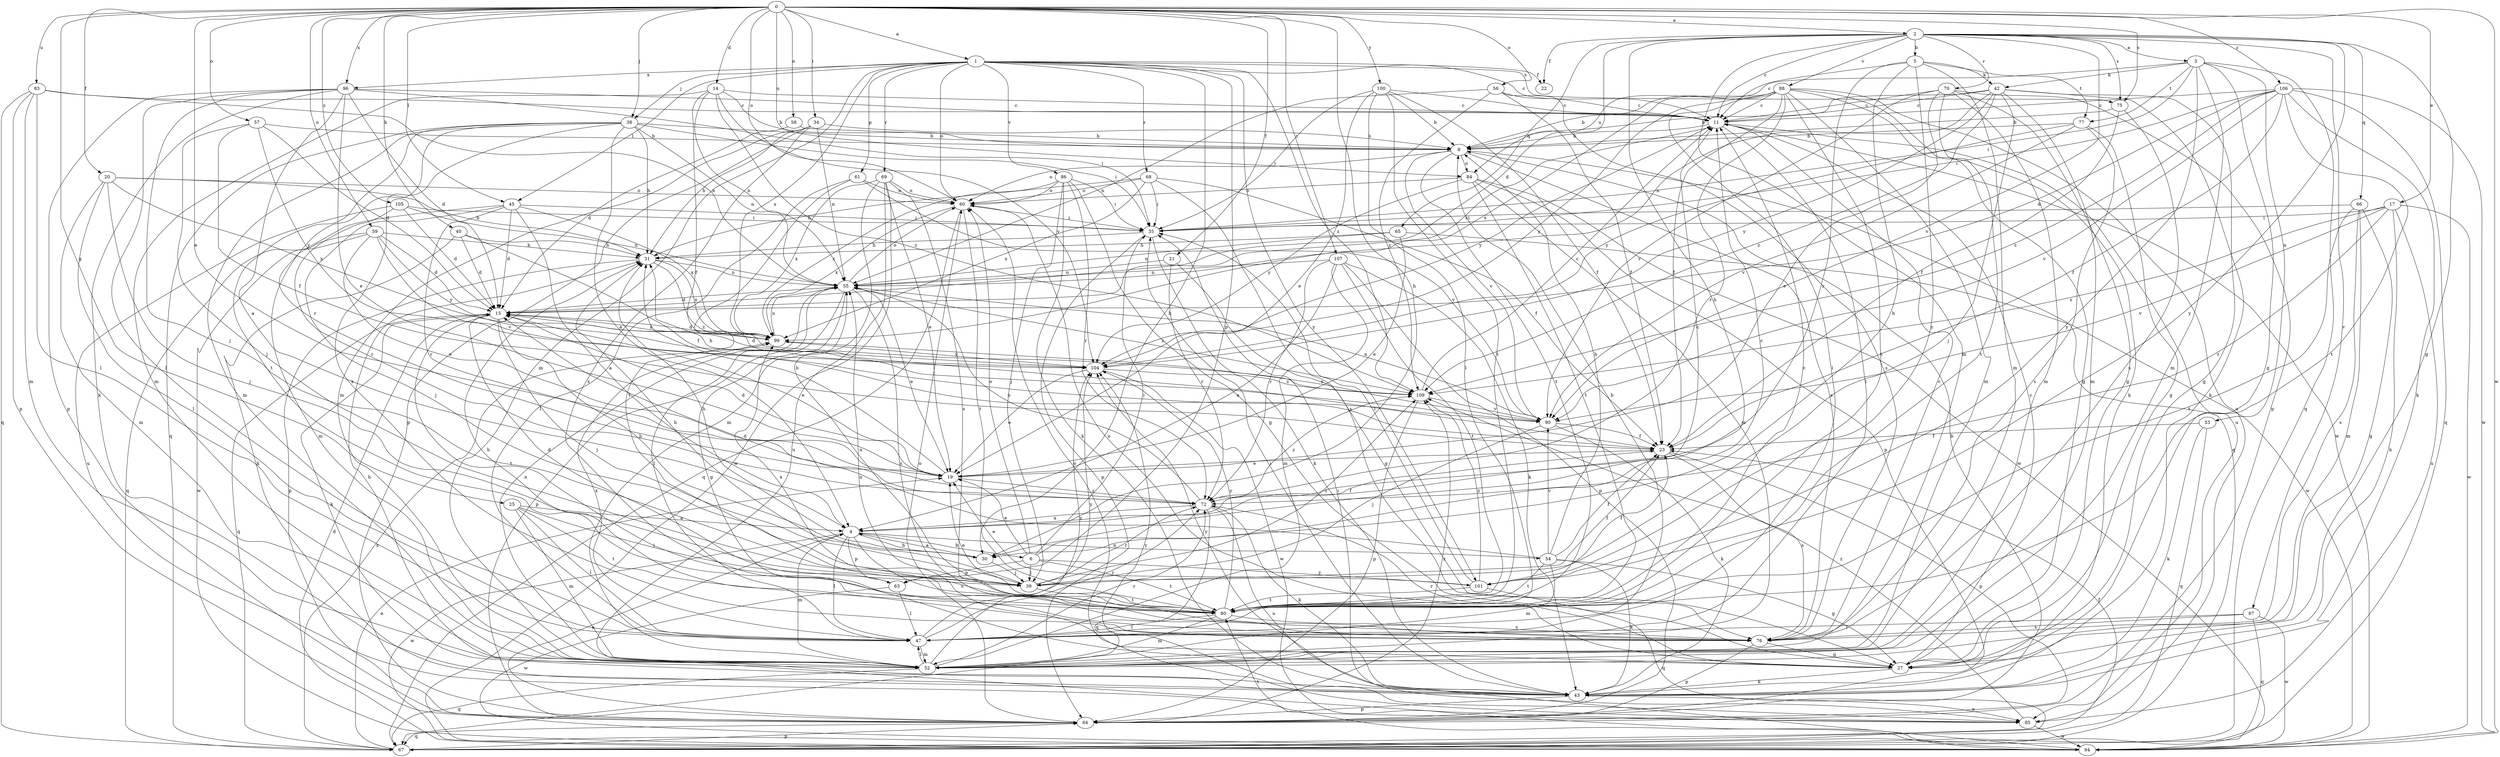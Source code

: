 strict digraph  {
0;
1;
2;
3;
4;
5;
6;
8;
11;
14;
15;
17;
19;
20;
21;
22;
23;
25;
27;
30;
31;
34;
35;
38;
39;
40;
42;
43;
45;
47;
52;
53;
54;
55;
56;
57;
58;
59;
60;
61;
63;
64;
65;
66;
67;
68;
69;
70;
72;
75;
76;
77;
80;
83;
84;
85;
86;
87;
88;
90;
94;
96;
99;
100;
101;
104;
105;
106;
107;
109;
0 -> 1  [label=a];
0 -> 2  [label=a];
0 -> 14  [label=d];
0 -> 17  [label=e];
0 -> 19  [label=e];
0 -> 20  [label=f];
0 -> 21  [label=f];
0 -> 25  [label=g];
0 -> 30  [label=h];
0 -> 34  [label=i];
0 -> 38  [label=j];
0 -> 40  [label=k];
0 -> 45  [label=l];
0 -> 56  [label=o];
0 -> 57  [label=o];
0 -> 58  [label=o];
0 -> 59  [label=o];
0 -> 60  [label=o];
0 -> 75  [label=s];
0 -> 83  [label=u];
0 -> 84  [label=u];
0 -> 94  [label=w];
0 -> 96  [label=x];
0 -> 100  [label=y];
0 -> 105  [label=z];
0 -> 106  [label=z];
0 -> 107  [label=z];
1 -> 11  [label=c];
1 -> 22  [label=f];
1 -> 30  [label=h];
1 -> 38  [label=j];
1 -> 45  [label=l];
1 -> 52  [label=m];
1 -> 60  [label=o];
1 -> 61  [label=p];
1 -> 63  [label=p];
1 -> 68  [label=r];
1 -> 69  [label=r];
1 -> 75  [label=s];
1 -> 86  [label=v];
1 -> 96  [label=x];
1 -> 99  [label=x];
1 -> 101  [label=y];
1 -> 109  [label=z];
2 -> 3  [label=a];
2 -> 5  [label=b];
2 -> 11  [label=c];
2 -> 15  [label=d];
2 -> 22  [label=f];
2 -> 27  [label=g];
2 -> 30  [label=h];
2 -> 52  [label=m];
2 -> 65  [label=q];
2 -> 66  [label=q];
2 -> 70  [label=r];
2 -> 75  [label=s];
2 -> 87  [label=v];
2 -> 88  [label=v];
2 -> 90  [label=v];
2 -> 101  [label=y];
3 -> 27  [label=g];
3 -> 35  [label=i];
3 -> 42  [label=k];
3 -> 52  [label=m];
3 -> 53  [label=n];
3 -> 67  [label=q];
3 -> 77  [label=t];
3 -> 84  [label=u];
3 -> 101  [label=y];
4 -> 6  [label=b];
4 -> 11  [label=c];
4 -> 23  [label=f];
4 -> 30  [label=h];
4 -> 47  [label=l];
4 -> 52  [label=m];
4 -> 54  [label=n];
4 -> 63  [label=p];
4 -> 76  [label=s];
4 -> 94  [label=w];
5 -> 11  [label=c];
5 -> 30  [label=h];
5 -> 42  [label=k];
5 -> 52  [label=m];
5 -> 72  [label=r];
5 -> 77  [label=t];
5 -> 101  [label=y];
6 -> 11  [label=c];
6 -> 19  [label=e];
6 -> 35  [label=i];
6 -> 39  [label=j];
6 -> 60  [label=o];
6 -> 63  [label=p];
6 -> 80  [label=t];
6 -> 101  [label=y];
8 -> 60  [label=o];
8 -> 67  [label=q];
8 -> 76  [label=s];
8 -> 80  [label=t];
8 -> 84  [label=u];
8 -> 90  [label=v];
11 -> 8  [label=b];
11 -> 47  [label=l];
11 -> 85  [label=u];
11 -> 94  [label=w];
11 -> 104  [label=y];
14 -> 8  [label=b];
14 -> 11  [label=c];
14 -> 23  [label=f];
14 -> 52  [label=m];
14 -> 55  [label=n];
14 -> 104  [label=y];
14 -> 109  [label=z];
15 -> 11  [label=c];
15 -> 19  [label=e];
15 -> 30  [label=h];
15 -> 39  [label=j];
15 -> 43  [label=k];
15 -> 67  [label=q];
15 -> 80  [label=t];
15 -> 99  [label=x];
17 -> 35  [label=i];
17 -> 43  [label=k];
17 -> 72  [label=r];
17 -> 85  [label=u];
17 -> 90  [label=v];
17 -> 94  [label=w];
17 -> 109  [label=z];
19 -> 15  [label=d];
19 -> 31  [label=h];
19 -> 72  [label=r];
20 -> 31  [label=h];
20 -> 39  [label=j];
20 -> 47  [label=l];
20 -> 52  [label=m];
20 -> 60  [label=o];
20 -> 99  [label=x];
21 -> 27  [label=g];
21 -> 55  [label=n];
21 -> 72  [label=r];
23 -> 19  [label=e];
23 -> 64  [label=p];
23 -> 76  [label=s];
25 -> 4  [label=a];
25 -> 39  [label=j];
25 -> 47  [label=l];
25 -> 52  [label=m];
25 -> 80  [label=t];
27 -> 11  [label=c];
27 -> 43  [label=k];
27 -> 55  [label=n];
27 -> 60  [label=o];
27 -> 72  [label=r];
30 -> 4  [label=a];
30 -> 31  [label=h];
30 -> 39  [label=j];
31 -> 55  [label=n];
31 -> 64  [label=p];
31 -> 99  [label=x];
31 -> 109  [label=z];
34 -> 8  [label=b];
34 -> 31  [label=h];
34 -> 52  [label=m];
34 -> 55  [label=n];
34 -> 64  [label=p];
34 -> 76  [label=s];
35 -> 31  [label=h];
35 -> 43  [label=k];
35 -> 64  [label=p];
38 -> 4  [label=a];
38 -> 8  [label=b];
38 -> 31  [label=h];
38 -> 35  [label=i];
38 -> 52  [label=m];
38 -> 55  [label=n];
38 -> 67  [label=q];
38 -> 72  [label=r];
38 -> 76  [label=s];
38 -> 80  [label=t];
39 -> 23  [label=f];
39 -> 31  [label=h];
39 -> 72  [label=r];
39 -> 80  [label=t];
39 -> 109  [label=z];
40 -> 15  [label=d];
40 -> 23  [label=f];
40 -> 31  [label=h];
40 -> 43  [label=k];
42 -> 8  [label=b];
42 -> 11  [label=c];
42 -> 27  [label=g];
42 -> 39  [label=j];
42 -> 43  [label=k];
42 -> 52  [label=m];
42 -> 55  [label=n];
42 -> 104  [label=y];
42 -> 109  [label=z];
43 -> 31  [label=h];
43 -> 35  [label=i];
43 -> 64  [label=p];
43 -> 85  [label=u];
43 -> 104  [label=y];
45 -> 4  [label=a];
45 -> 15  [label=d];
45 -> 35  [label=i];
45 -> 39  [label=j];
45 -> 52  [label=m];
45 -> 72  [label=r];
45 -> 99  [label=x];
47 -> 8  [label=b];
47 -> 52  [label=m];
47 -> 72  [label=r];
47 -> 99  [label=x];
47 -> 104  [label=y];
52 -> 47  [label=l];
52 -> 55  [label=n];
52 -> 67  [label=q];
52 -> 72  [label=r];
52 -> 104  [label=y];
53 -> 23  [label=f];
53 -> 43  [label=k];
53 -> 67  [label=q];
54 -> 8  [label=b];
54 -> 15  [label=d];
54 -> 23  [label=f];
54 -> 27  [label=g];
54 -> 43  [label=k];
54 -> 52  [label=m];
54 -> 80  [label=t];
54 -> 90  [label=v];
55 -> 15  [label=d];
55 -> 19  [label=e];
55 -> 27  [label=g];
55 -> 47  [label=l];
55 -> 60  [label=o];
55 -> 64  [label=p];
55 -> 76  [label=s];
55 -> 109  [label=z];
56 -> 11  [label=c];
56 -> 23  [label=f];
56 -> 55  [label=n];
56 -> 76  [label=s];
56 -> 109  [label=z];
57 -> 8  [label=b];
57 -> 15  [label=d];
57 -> 23  [label=f];
57 -> 39  [label=j];
57 -> 104  [label=y];
58 -> 8  [label=b];
58 -> 15  [label=d];
59 -> 15  [label=d];
59 -> 19  [label=e];
59 -> 31  [label=h];
59 -> 67  [label=q];
59 -> 90  [label=v];
59 -> 94  [label=w];
59 -> 104  [label=y];
60 -> 35  [label=i];
60 -> 67  [label=q];
60 -> 80  [label=t];
60 -> 99  [label=x];
61 -> 47  [label=l];
61 -> 60  [label=o];
61 -> 80  [label=t];
61 -> 90  [label=v];
63 -> 15  [label=d];
63 -> 47  [label=l];
63 -> 94  [label=w];
64 -> 4  [label=a];
64 -> 8  [label=b];
64 -> 60  [label=o];
64 -> 67  [label=q];
64 -> 109  [label=z];
65 -> 19  [label=e];
65 -> 31  [label=h];
65 -> 55  [label=n];
65 -> 94  [label=w];
66 -> 27  [label=g];
66 -> 35  [label=i];
66 -> 52  [label=m];
66 -> 76  [label=s];
66 -> 80  [label=t];
67 -> 19  [label=e];
67 -> 23  [label=f];
67 -> 64  [label=p];
67 -> 99  [label=x];
68 -> 23  [label=f];
68 -> 31  [label=h];
68 -> 35  [label=i];
68 -> 60  [label=o];
68 -> 76  [label=s];
68 -> 99  [label=x];
69 -> 19  [label=e];
69 -> 52  [label=m];
69 -> 60  [label=o];
69 -> 76  [label=s];
69 -> 85  [label=u];
69 -> 94  [label=w];
69 -> 99  [label=x];
70 -> 11  [label=c];
70 -> 19  [label=e];
70 -> 27  [label=g];
70 -> 52  [label=m];
70 -> 64  [label=p];
70 -> 80  [label=t];
70 -> 90  [label=v];
72 -> 4  [label=a];
72 -> 43  [label=k];
72 -> 55  [label=n];
72 -> 67  [label=q];
72 -> 85  [label=u];
72 -> 109  [label=z];
75 -> 8  [label=b];
75 -> 23  [label=f];
75 -> 76  [label=s];
76 -> 11  [label=c];
76 -> 27  [label=g];
76 -> 31  [label=h];
76 -> 64  [label=p];
77 -> 8  [label=b];
77 -> 27  [label=g];
77 -> 76  [label=s];
77 -> 90  [label=v];
77 -> 104  [label=y];
80 -> 11  [label=c];
80 -> 19  [label=e];
80 -> 47  [label=l];
80 -> 52  [label=m];
80 -> 55  [label=n];
80 -> 76  [label=s];
80 -> 99  [label=x];
80 -> 104  [label=y];
83 -> 11  [label=c];
83 -> 47  [label=l];
83 -> 52  [label=m];
83 -> 55  [label=n];
83 -> 64  [label=p];
83 -> 67  [label=q];
84 -> 52  [label=m];
84 -> 60  [label=o];
84 -> 64  [label=p];
84 -> 80  [label=t];
84 -> 94  [label=w];
84 -> 104  [label=y];
85 -> 60  [label=o];
85 -> 94  [label=w];
85 -> 104  [label=y];
85 -> 109  [label=z];
86 -> 27  [label=g];
86 -> 35  [label=i];
86 -> 39  [label=j];
86 -> 43  [label=k];
86 -> 60  [label=o];
86 -> 72  [label=r];
86 -> 99  [label=x];
87 -> 47  [label=l];
87 -> 67  [label=q];
87 -> 76  [label=s];
87 -> 94  [label=w];
88 -> 8  [label=b];
88 -> 11  [label=c];
88 -> 23  [label=f];
88 -> 27  [label=g];
88 -> 43  [label=k];
88 -> 47  [label=l];
88 -> 52  [label=m];
88 -> 72  [label=r];
88 -> 80  [label=t];
88 -> 85  [label=u];
88 -> 99  [label=x];
88 -> 104  [label=y];
90 -> 23  [label=f];
90 -> 31  [label=h];
90 -> 39  [label=j];
90 -> 43  [label=k];
90 -> 55  [label=n];
90 -> 99  [label=x];
94 -> 15  [label=d];
94 -> 35  [label=i];
94 -> 80  [label=t];
96 -> 4  [label=a];
96 -> 11  [label=c];
96 -> 15  [label=d];
96 -> 19  [label=e];
96 -> 35  [label=i];
96 -> 39  [label=j];
96 -> 43  [label=k];
96 -> 47  [label=l];
96 -> 64  [label=p];
99 -> 15  [label=d];
99 -> 55  [label=n];
99 -> 104  [label=y];
100 -> 8  [label=b];
100 -> 11  [label=c];
100 -> 19  [label=e];
100 -> 23  [label=f];
100 -> 35  [label=i];
100 -> 47  [label=l];
100 -> 80  [label=t];
101 -> 19  [label=e];
101 -> 23  [label=f];
101 -> 35  [label=i];
101 -> 67  [label=q];
101 -> 80  [label=t];
101 -> 109  [label=z];
104 -> 15  [label=d];
104 -> 19  [label=e];
104 -> 94  [label=w];
104 -> 109  [label=z];
105 -> 15  [label=d];
105 -> 35  [label=i];
105 -> 55  [label=n];
105 -> 72  [label=r];
105 -> 85  [label=u];
106 -> 11  [label=c];
106 -> 15  [label=d];
106 -> 23  [label=f];
106 -> 35  [label=i];
106 -> 43  [label=k];
106 -> 67  [label=q];
106 -> 80  [label=t];
106 -> 90  [label=v];
106 -> 94  [label=w];
106 -> 109  [label=z];
107 -> 4  [label=a];
107 -> 43  [label=k];
107 -> 52  [label=m];
107 -> 55  [label=n];
107 -> 64  [label=p];
107 -> 72  [label=r];
107 -> 80  [label=t];
109 -> 11  [label=c];
109 -> 64  [label=p];
109 -> 90  [label=v];
}
